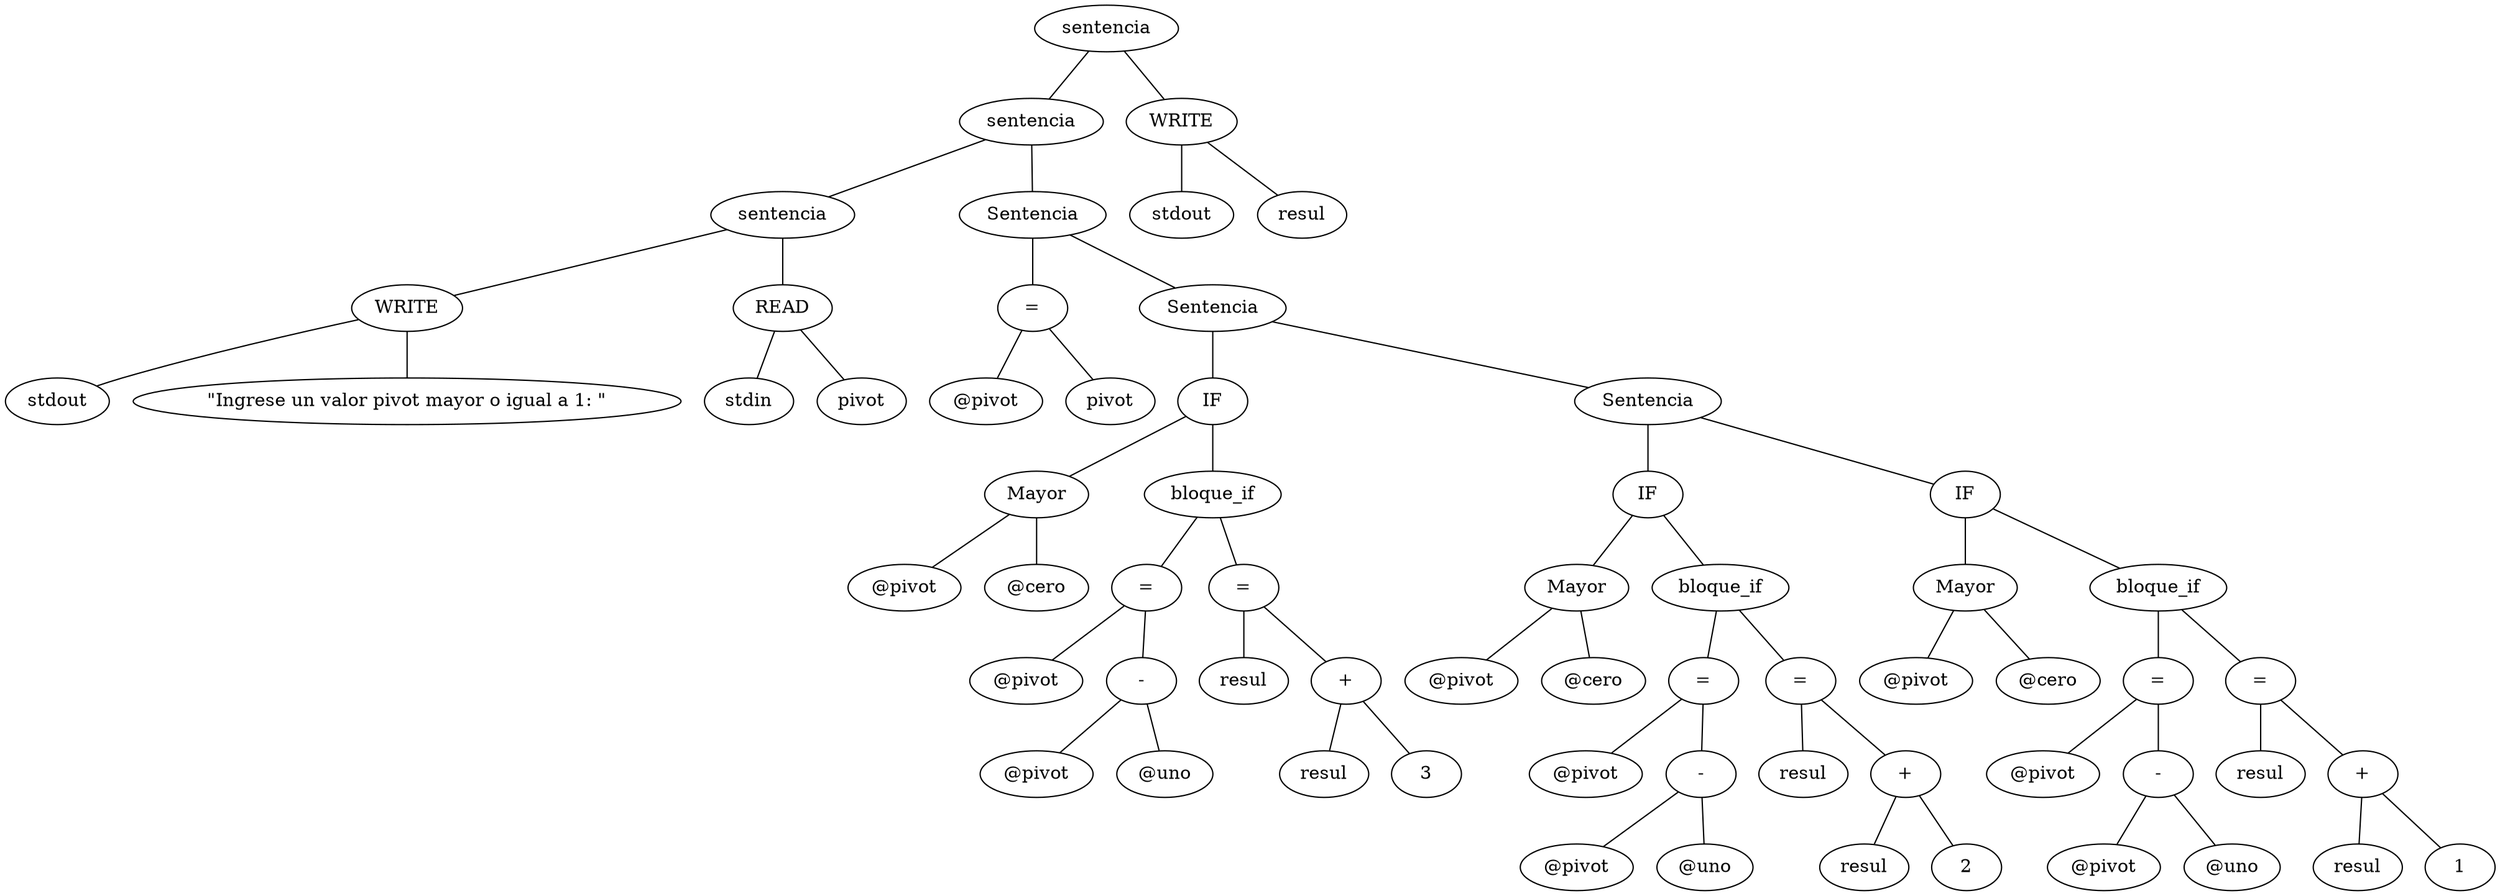 graph g{
	0[label=<sentencia>]
	1[label=<sentencia>]
	60[label=<WRITE>]
	0--1
	0--60
	1[label=<sentencia>]
	2[label=<sentencia>]
	9[label=<Sentencia>]
	1--2
	1--9
	2[label=<sentencia>]
	3[label=<WRITE>]
	6[label=<READ>]
	2--3
	2--6
	3[label=<WRITE>]
	4[label=<stdout>]
	5[label=<"Ingrese un valor pivot mayor o igual a 1: ">]
	3--4
	3--5
	6[label=<READ>]
	7[label=<stdin>]
	8[label=<pivot>]
	6--7
	6--8
	9[label=<Sentencia>]
	10[label=<=>]
	13[label=<Sentencia>]
	9--10
	9--13
	10[label=<=>]
	11[label=<@pivot>]
	12[label=<pivot>]
	10--11
	10--12
	13[label=<Sentencia>]
	14[label=<IF>]
	29[label=<Sentencia>]
	13--14
	13--29
	14[label=<IF>]
	15[label=<Mayor>]
	18[label=<bloque_if>]
	14--15
	14--18
	15[label=<Mayor>]
	16[label=<@pivot>]
	17[label=<@cero>]
	15--16
	15--17
	18[label=<bloque_if>]
	19[label=<=>]
	24[label=<=>]
	18--19
	18--24
	19[label=<=>]
	20[label=<@pivot>]
	21[label=<->]
	19--20
	19--21
	21[label=<->]
	22[label=<@pivot>]
	23[label=<@uno>]
	21--22
	21--23
	24[label=<=>]
	25[label=<resul>]
	26[label=<+>]
	24--25
	24--26
	26[label=<+>]
	27[label=<resul>]
	28[label=<3>]
	26--27
	26--28
	29[label=<Sentencia>]
	30[label=<IF>]
	45[label=<IF>]
	29--30
	29--45
	30[label=<IF>]
	31[label=<Mayor>]
	34[label=<bloque_if>]
	30--31
	30--34
	31[label=<Mayor>]
	32[label=<@pivot>]
	33[label=<@cero>]
	31--32
	31--33
	34[label=<bloque_if>]
	35[label=<=>]
	40[label=<=>]
	34--35
	34--40
	35[label=<=>]
	36[label=<@pivot>]
	37[label=<->]
	35--36
	35--37
	37[label=<->]
	38[label=<@pivot>]
	39[label=<@uno>]
	37--38
	37--39
	40[label=<=>]
	41[label=<resul>]
	42[label=<+>]
	40--41
	40--42
	42[label=<+>]
	43[label=<resul>]
	44[label=<2>]
	42--43
	42--44
	45[label=<IF>]
	46[label=<Mayor>]
	49[label=<bloque_if>]
	45--46
	45--49
	46[label=<Mayor>]
	47[label=<@pivot>]
	48[label=<@cero>]
	46--47
	46--48
	49[label=<bloque_if>]
	50[label=<=>]
	55[label=<=>]
	49--50
	49--55
	50[label=<=>]
	51[label=<@pivot>]
	52[label=<->]
	50--51
	50--52
	52[label=<->]
	53[label=<@pivot>]
	54[label=<@uno>]
	52--53
	52--54
	55[label=<=>]
	56[label=<resul>]
	57[label=<+>]
	55--56
	55--57
	57[label=<+>]
	58[label=<resul>]
	59[label=<1>]
	57--58
	57--59
	60[label=<WRITE>]
	61[label=<stdout>]
	62[label=<resul>]
	60--61
	60--62
}
